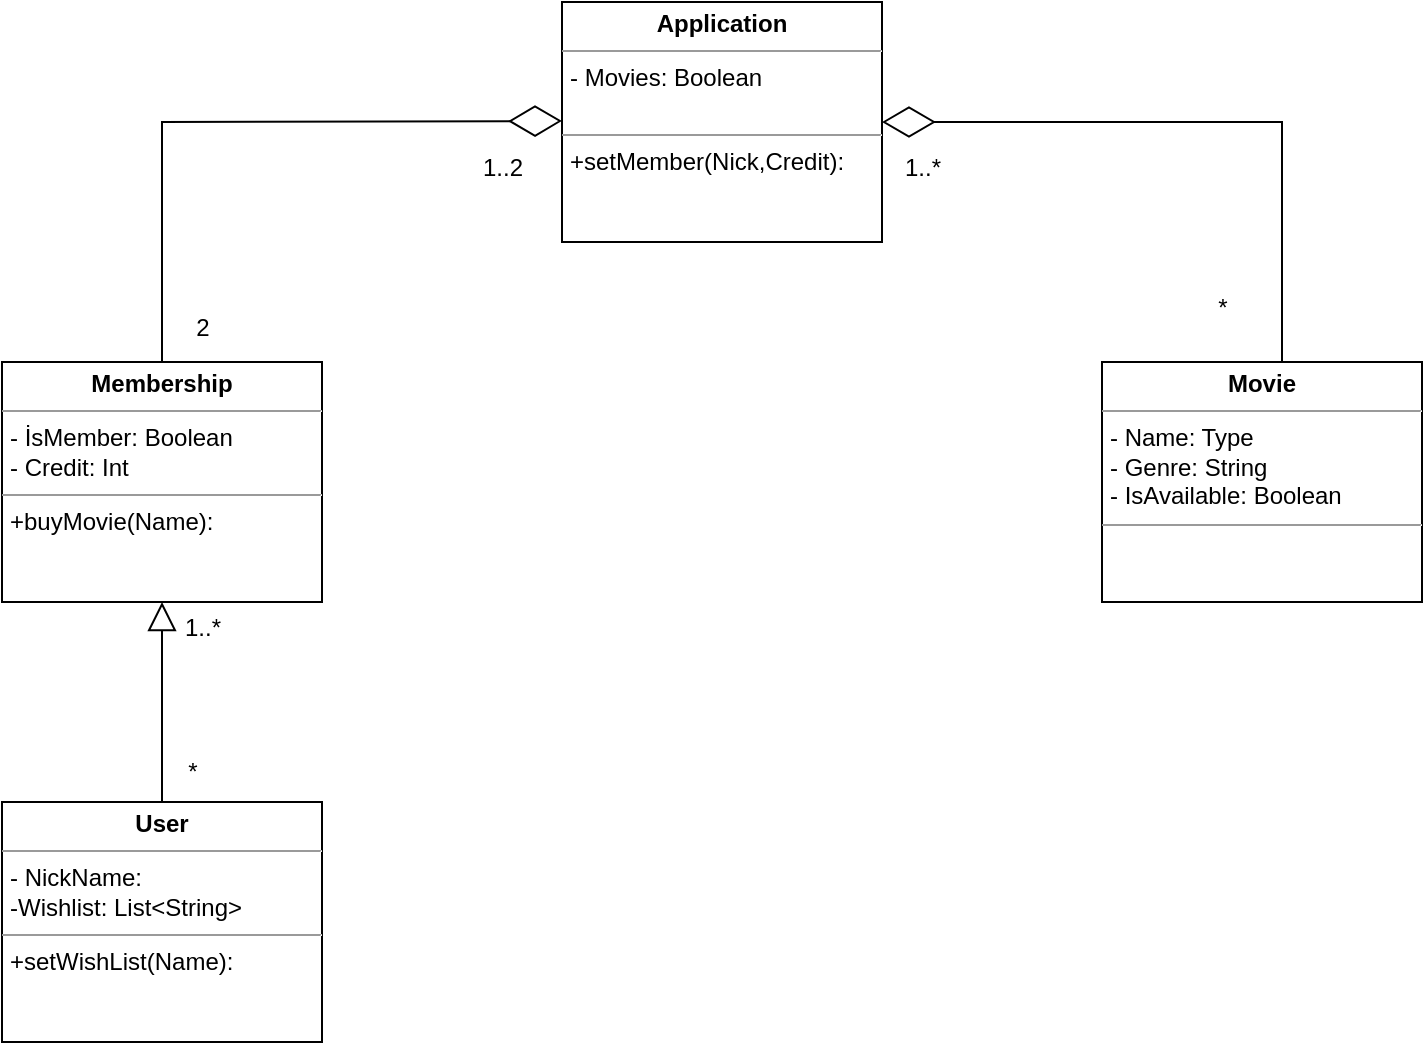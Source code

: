 <mxfile version="22.1.4" type="device">
  <diagram id="nQ38gzAlgRvV64FCMRVf" name="Sayfa -1">
    <mxGraphModel dx="1032" dy="1180" grid="1" gridSize="10" guides="1" tooltips="1" connect="1" arrows="1" fold="1" page="1" pageScale="1" pageWidth="827" pageHeight="1169" math="0" shadow="0">
      <root>
        <mxCell id="0" />
        <mxCell id="1" parent="0" />
        <mxCell id="qGdUiWvcCjTDFg3wkg3f-1" value="&lt;p style=&quot;margin:0px;margin-top:4px;text-align:center;&quot;&gt;&lt;b&gt;Movie&lt;/b&gt;&lt;/p&gt;&lt;hr size=&quot;1&quot;&gt;&lt;p style=&quot;margin:0px;margin-left:4px;&quot;&gt;- Name: Type&lt;/p&gt;&lt;p style=&quot;margin:0px;margin-left:4px;&quot;&gt;- Genre: String&lt;br&gt;&lt;/p&gt;&lt;p style=&quot;margin:0px;margin-left:4px;&quot;&gt;- IsAvailable: Boolean&lt;br&gt;&lt;/p&gt;&lt;hr size=&quot;1&quot;&gt;&lt;p style=&quot;margin:0px;margin-left:4px;&quot;&gt;&lt;br&gt;&lt;/p&gt;" style="verticalAlign=top;align=left;overflow=fill;fontSize=12;fontFamily=Helvetica;html=1;whiteSpace=wrap;" vertex="1" parent="1">
          <mxGeometry x="590" y="200" width="160" height="120" as="geometry" />
        </mxCell>
        <mxCell id="qGdUiWvcCjTDFg3wkg3f-2" value="&lt;p style=&quot;margin:0px;margin-top:4px;text-align:center;&quot;&gt;&lt;b&gt;Membership&lt;/b&gt;&lt;/p&gt;&lt;hr size=&quot;1&quot;&gt;&lt;p style=&quot;margin:0px;margin-left:4px;&quot;&gt;- İsMember: Boolean&lt;/p&gt;&lt;p style=&quot;margin:0px;margin-left:4px;&quot;&gt;- Credit: Int&lt;/p&gt;&lt;hr size=&quot;1&quot;&gt;&lt;p style=&quot;margin:0px;margin-left:4px;&quot;&gt;+buyMovie(Name):&lt;/p&gt;" style="verticalAlign=top;align=left;overflow=fill;fontSize=12;fontFamily=Helvetica;html=1;whiteSpace=wrap;" vertex="1" parent="1">
          <mxGeometry x="40" y="200" width="160" height="120" as="geometry" />
        </mxCell>
        <mxCell id="qGdUiWvcCjTDFg3wkg3f-3" value="&lt;p style=&quot;margin:0px;margin-top:4px;text-align:center;&quot;&gt;&lt;b&gt;Application&lt;/b&gt;&lt;/p&gt;&lt;hr size=&quot;1&quot;&gt;&lt;p style=&quot;margin:0px;margin-left:4px;&quot;&gt;- Movies: Boolean&lt;/p&gt;&lt;p style=&quot;margin:0px;margin-left:4px;&quot;&gt;&lt;br&gt;&lt;/p&gt;&lt;hr size=&quot;1&quot;&gt;&lt;p style=&quot;margin:0px;margin-left:4px;&quot;&gt;+setMember(Nick,Credit):&lt;/p&gt;" style="verticalAlign=top;align=left;overflow=fill;fontSize=12;fontFamily=Helvetica;html=1;whiteSpace=wrap;" vertex="1" parent="1">
          <mxGeometry x="320" y="20" width="160" height="120" as="geometry" />
        </mxCell>
        <mxCell id="qGdUiWvcCjTDFg3wkg3f-4" value="" style="endArrow=diamondThin;endFill=0;endSize=24;html=1;rounded=0;exitX=0.5;exitY=0;exitDx=0;exitDy=0;" edge="1" parent="1" source="qGdUiWvcCjTDFg3wkg3f-2">
          <mxGeometry width="160" relative="1" as="geometry">
            <mxPoint x="80" y="80" as="sourcePoint" />
            <mxPoint x="320" y="79.5" as="targetPoint" />
            <Array as="points">
              <mxPoint x="120" y="80" />
            </Array>
          </mxGeometry>
        </mxCell>
        <mxCell id="qGdUiWvcCjTDFg3wkg3f-5" value="" style="endArrow=diamondThin;endFill=0;endSize=24;html=1;rounded=0;exitX=0.5;exitY=0;exitDx=0;exitDy=0;entryX=1;entryY=0.5;entryDx=0;entryDy=0;" edge="1" parent="1" target="qGdUiWvcCjTDFg3wkg3f-3">
          <mxGeometry width="160" relative="1" as="geometry">
            <mxPoint x="680" y="200" as="sourcePoint" />
            <mxPoint x="880" y="79.5" as="targetPoint" />
            <Array as="points">
              <mxPoint x="680" y="80" />
            </Array>
          </mxGeometry>
        </mxCell>
        <mxCell id="qGdUiWvcCjTDFg3wkg3f-6" value="&lt;p style=&quot;margin:0px;margin-top:4px;text-align:center;&quot;&gt;&lt;b&gt;User&lt;/b&gt;&lt;/p&gt;&lt;hr size=&quot;1&quot;&gt;&lt;p style=&quot;margin:0px;margin-left:4px;&quot;&gt;- NickName:&lt;/p&gt;&lt;p style=&quot;margin:0px;margin-left:4px;&quot;&gt;-Wishlist: List&amp;lt;String&amp;gt;&lt;/p&gt;&lt;hr size=&quot;1&quot;&gt;&lt;p style=&quot;margin:0px;margin-left:4px;&quot;&gt;+setWishList(Name):&lt;/p&gt;&lt;p style=&quot;margin:0px;margin-left:4px;&quot;&gt;&lt;br&gt;&lt;/p&gt;" style="verticalAlign=top;align=left;overflow=fill;fontSize=12;fontFamily=Helvetica;html=1;whiteSpace=wrap;" vertex="1" parent="1">
          <mxGeometry x="40" y="420" width="160" height="120" as="geometry" />
        </mxCell>
        <mxCell id="qGdUiWvcCjTDFg3wkg3f-7" value="" style="edgeStyle=none;html=1;endSize=12;endArrow=block;endFill=0;rounded=0;entryX=0.5;entryY=1;entryDx=0;entryDy=0;exitX=0.5;exitY=0;exitDx=0;exitDy=0;" edge="1" parent="1" source="qGdUiWvcCjTDFg3wkg3f-6" target="qGdUiWvcCjTDFg3wkg3f-2">
          <mxGeometry width="160" relative="1" as="geometry">
            <mxPoint x="30" y="370" as="sourcePoint" />
            <mxPoint x="190" y="370" as="targetPoint" />
          </mxGeometry>
        </mxCell>
        <mxCell id="qGdUiWvcCjTDFg3wkg3f-8" value="1..2" style="text;html=1;align=center;verticalAlign=middle;resizable=0;points=[];autosize=1;strokeColor=none;fillColor=none;" vertex="1" parent="1">
          <mxGeometry x="270" y="88" width="40" height="30" as="geometry" />
        </mxCell>
        <mxCell id="qGdUiWvcCjTDFg3wkg3f-9" value="2" style="text;html=1;align=center;verticalAlign=middle;resizable=0;points=[];autosize=1;strokeColor=none;fillColor=none;" vertex="1" parent="1">
          <mxGeometry x="125" y="168" width="30" height="30" as="geometry" />
        </mxCell>
        <mxCell id="qGdUiWvcCjTDFg3wkg3f-10" value="1..*" style="text;html=1;align=center;verticalAlign=middle;resizable=0;points=[];autosize=1;strokeColor=none;fillColor=none;" vertex="1" parent="1">
          <mxGeometry x="120" y="318" width="40" height="30" as="geometry" />
        </mxCell>
        <mxCell id="qGdUiWvcCjTDFg3wkg3f-11" value="*" style="text;html=1;align=center;verticalAlign=middle;resizable=0;points=[];autosize=1;strokeColor=none;fillColor=none;" vertex="1" parent="1">
          <mxGeometry x="120" y="390" width="30" height="30" as="geometry" />
        </mxCell>
        <mxCell id="qGdUiWvcCjTDFg3wkg3f-12" value="1..*" style="text;html=1;align=center;verticalAlign=middle;resizable=0;points=[];autosize=1;strokeColor=none;fillColor=none;" vertex="1" parent="1">
          <mxGeometry x="480" y="88" width="40" height="30" as="geometry" />
        </mxCell>
        <mxCell id="qGdUiWvcCjTDFg3wkg3f-13" value="*" style="text;html=1;align=center;verticalAlign=middle;resizable=0;points=[];autosize=1;strokeColor=none;fillColor=none;" vertex="1" parent="1">
          <mxGeometry x="635" y="158" width="30" height="30" as="geometry" />
        </mxCell>
      </root>
    </mxGraphModel>
  </diagram>
</mxfile>
